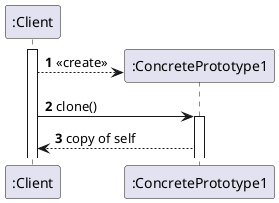 @startuml prototype
autonumber

participant ":Client" as client
participant ":ConcretePrototype1" as prototype

activate client
client --> prototype ** : <<create>>
client -> prototype : clone()
activate prototype
prototype --> client : copy of self
@enduml
